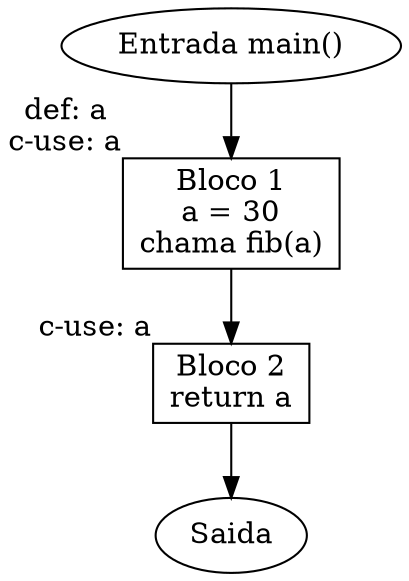digraph Main {
    rankdir=TB;
    node [shape=box];

    // Nos
    entry [label="Entrada main()", shape=ellipse];
    block1 [label="Bloco 1\na = 30\nchama fib(a)"];
    block2 [label="Bloco 2\nreturn a"];
    exit [label="Saida", shape=ellipse];

    // Arestas de controle
    entry -> block1;
    block1 -> block2;
    block2 -> exit;

    // Fluxo de dados
    block1 [xlabel="def: a\nc-use: a"];
    block2 [xlabel="c-use: a"];
}